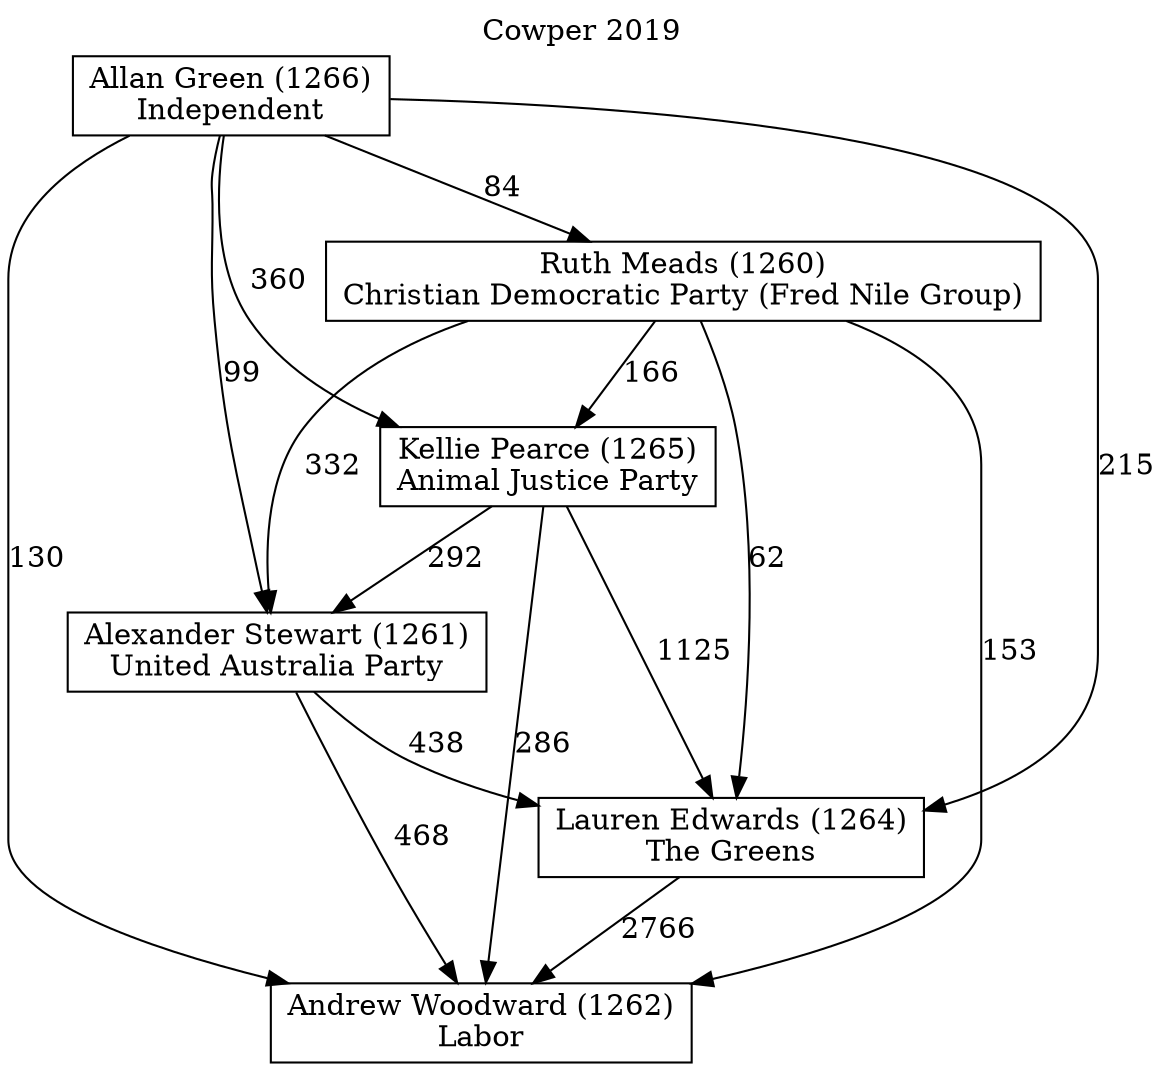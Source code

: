 // House preference flow
digraph "Andrew Woodward (1262)_Cowper_2019" {
	graph [label="Cowper 2019" labelloc=t mclimit=10]
	node [shape=box]
	"Andrew Woodward (1262)" [label="Andrew Woodward (1262)
Labor"]
	"Lauren Edwards (1264)" [label="Lauren Edwards (1264)
The Greens"]
	"Alexander Stewart (1261)" [label="Alexander Stewart (1261)
United Australia Party"]
	"Kellie Pearce (1265)" [label="Kellie Pearce (1265)
Animal Justice Party"]
	"Ruth Meads (1260)" [label="Ruth Meads (1260)
Christian Democratic Party (Fred Nile Group)"]
	"Allan Green (1266)" [label="Allan Green (1266)
Independent"]
	"Lauren Edwards (1264)" -> "Andrew Woodward (1262)" [label=2766]
	"Alexander Stewart (1261)" -> "Lauren Edwards (1264)" [label=438]
	"Kellie Pearce (1265)" -> "Alexander Stewart (1261)" [label=292]
	"Ruth Meads (1260)" -> "Kellie Pearce (1265)" [label=166]
	"Allan Green (1266)" -> "Ruth Meads (1260)" [label=84]
	"Alexander Stewart (1261)" -> "Andrew Woodward (1262)" [label=468]
	"Kellie Pearce (1265)" -> "Andrew Woodward (1262)" [label=286]
	"Ruth Meads (1260)" -> "Andrew Woodward (1262)" [label=153]
	"Allan Green (1266)" -> "Andrew Woodward (1262)" [label=130]
	"Allan Green (1266)" -> "Kellie Pearce (1265)" [label=360]
	"Ruth Meads (1260)" -> "Alexander Stewart (1261)" [label=332]
	"Allan Green (1266)" -> "Alexander Stewart (1261)" [label=99]
	"Kellie Pearce (1265)" -> "Lauren Edwards (1264)" [label=1125]
	"Ruth Meads (1260)" -> "Lauren Edwards (1264)" [label=62]
	"Allan Green (1266)" -> "Lauren Edwards (1264)" [label=215]
}
